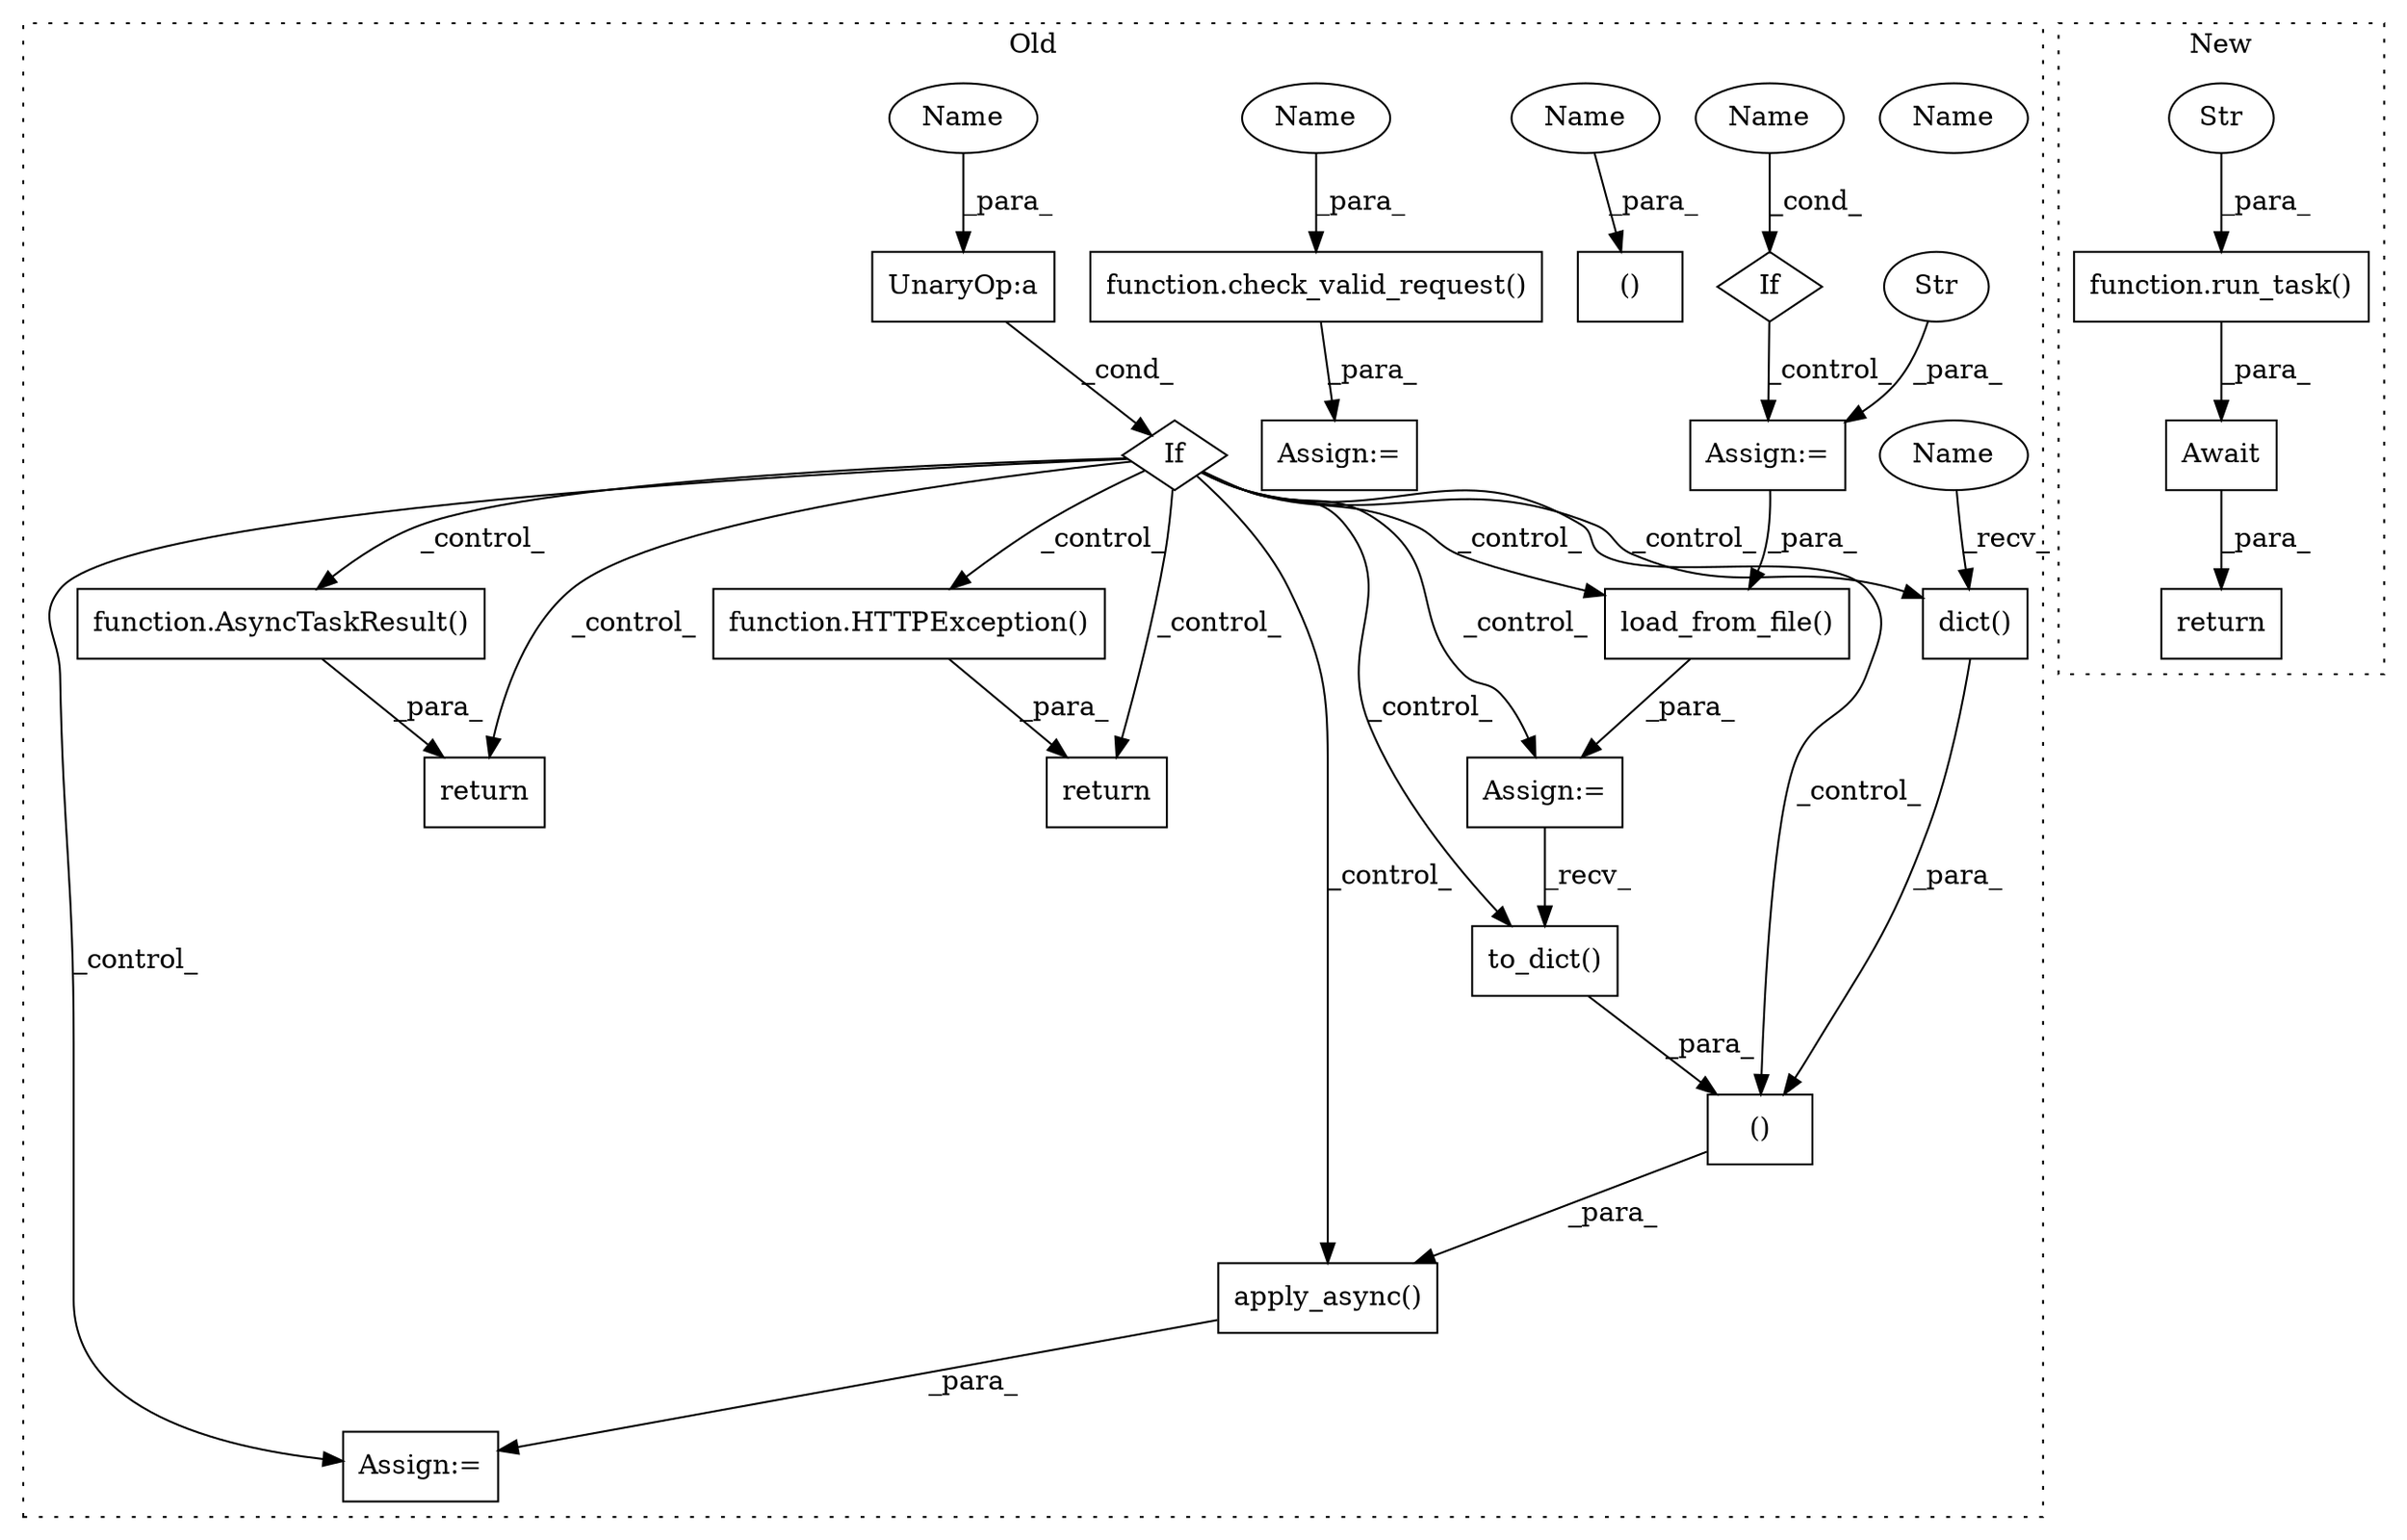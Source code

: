 digraph G {
subgraph cluster0 {
1 [label="function.HTTPException()" a="75" s="4054" l="42" shape="box"];
3 [label="If" a="96" s="4025" l="3" shape="diamond"];
4 [label="load_from_file()" a="75" s="4116,4153" l="27,1" shape="box"];
6 [label="UnaryOp:a" a="61" s="4028" l="9" shape="box"];
7 [label="function.AsyncTaskResult()" a="75" s="4341" l="68" shape="box"];
8 [label="()" a="54" s="4228" l="49" shape="box"];
10 [label="to_dict()" a="75" s="4255" l="22" shape="box"];
11 [label="apply_async()" a="75" s="4165,4278" l="37,51" shape="box"];
12 [label="Assign:=" a="68" s="4113" l="3" shape="box"];
13 [label="Assign:=" a="68" s="4162" l="3" shape="box"];
14 [label="Assign:=" a="68" s="3931" l="3" shape="box"];
15 [label="If" a="96" s="3897" l="3" shape="diamond"];
16 [label="Str" a="66" s="3934" l="29" shape="ellipse"];
17 [label="Name" a="87" s="3900" l="11" shape="ellipse"];
18 [label="dict()" a="75" s="4203" l="25" shape="box"];
19 [label="function.check_valid_request()" a="75" s="3981,4019" l="20,1" shape="box"];
20 [label="Assign:=" a="68" s="3973" l="8" shape="box"];
21 [label="return" a="93" s="4047" l="7" shape="box"];
23 [label="()" a="54" s="3973" l="5" shape="box"];
24 [label="return" a="93" s="4334" l="7" shape="box"];
25 [label="Name" a="87" s="4032" l="5" shape="ellipse"];
26 [label="Name" a="87" s="3968" l="5" shape="ellipse"];
27 [label="Name" a="87" s="3900" l="11" shape="ellipse"];
28 [label="Name" a="87" s="4001" l="18" shape="ellipse"];
29 [label="Name" a="87" s="4203" l="18" shape="ellipse"];
label = "Old";
style="dotted";
}
subgraph cluster1 {
2 [label="Await" a="70" s="3412" l="6" shape="box"];
5 [label="function.run_task()" a="75" s="3418,3550" l="9,1" shape="box"];
9 [label="Str" a="66" s="3523" l="27" shape="ellipse"];
22 [label="return" a="93" s="3405" l="7" shape="box"];
label = "New";
style="dotted";
}
1 -> 21 [label="_para_"];
2 -> 22 [label="_para_"];
3 -> 1 [label="_control_"];
3 -> 13 [label="_control_"];
3 -> 7 [label="_control_"];
3 -> 18 [label="_control_"];
3 -> 24 [label="_control_"];
3 -> 21 [label="_control_"];
3 -> 11 [label="_control_"];
3 -> 8 [label="_control_"];
3 -> 10 [label="_control_"];
3 -> 4 [label="_control_"];
3 -> 12 [label="_control_"];
4 -> 12 [label="_para_"];
5 -> 2 [label="_para_"];
6 -> 3 [label="_cond_"];
7 -> 24 [label="_para_"];
8 -> 11 [label="_para_"];
9 -> 5 [label="_para_"];
10 -> 8 [label="_para_"];
11 -> 13 [label="_para_"];
12 -> 10 [label="_recv_"];
14 -> 4 [label="_para_"];
15 -> 14 [label="_control_"];
16 -> 14 [label="_para_"];
18 -> 8 [label="_para_"];
19 -> 20 [label="_para_"];
25 -> 6 [label="_para_"];
26 -> 23 [label="_para_"];
27 -> 15 [label="_cond_"];
28 -> 19 [label="_para_"];
29 -> 18 [label="_recv_"];
}